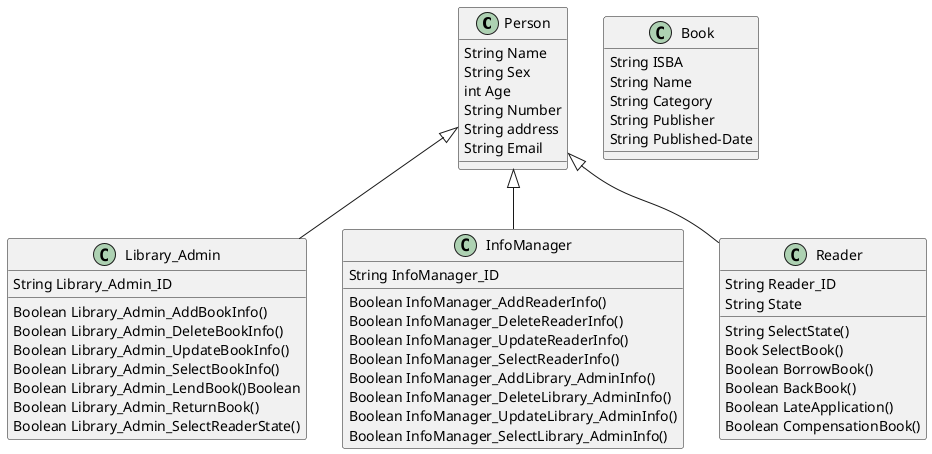 @startuml
class Person {
  String Name
  String Sex
  int Age
  String Number
  String address
  String Email
}
class Library_Admin {
  String Library_Admin_ID
  Boolean Library_Admin_AddBookInfo()
  Boolean Library_Admin_DeleteBookInfo()
  Boolean Library_Admin_UpdateBookInfo()
  Boolean Library_Admin_SelectBookInfo()
  Boolean Library_Admin_LendBook()Boolean
  Boolean Library_Admin_ReturnBook()
  Boolean Library_Admin_SelectReaderState()
}
class InfoManager {
  String InfoManager_ID
  Boolean InfoManager_AddReaderInfo()
  Boolean InfoManager_DeleteReaderInfo()
  Boolean InfoManager_UpdateReaderInfo()
  Boolean InfoManager_SelectReaderInfo()
  Boolean InfoManager_AddLibrary_AdminInfo()
  Boolean InfoManager_DeleteLibrary_AdminInfo()
  Boolean InfoManager_UpdateLibrary_AdminInfo()
  Boolean InfoManager_SelectLibrary_AdminInfo()
}
class Reader {
  String Reader_ID
  String State
  String SelectState()
  Book SelectBook()
  Boolean BorrowBook()
  Boolean BackBook()
  Boolean LateApplication()
  Boolean CompensationBook()
}
class Book {
  String ISBA
  String Name
  String Category
  String Publisher
  String Published-Date
}
Person <|-- Library_Admin
Person <|-- InfoManager
Person <|-- Reader
@enduml